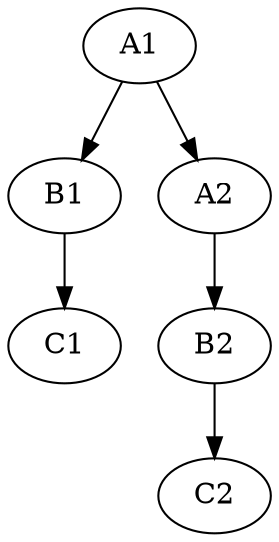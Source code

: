 digraph G {
    graph [
        rankdir=TB
    ];
    A1 -> B1; B1 -> C1;
    A2 -> B2; B2 -> C2;
    A1 -> A2;
}